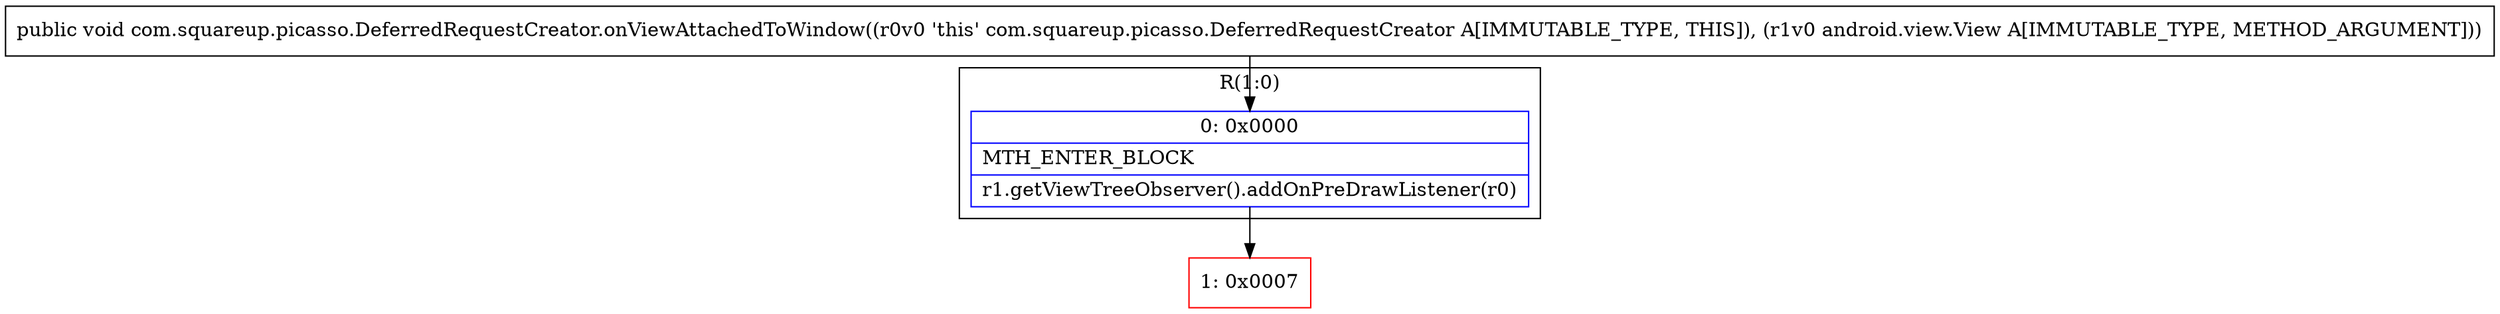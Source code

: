 digraph "CFG forcom.squareup.picasso.DeferredRequestCreator.onViewAttachedToWindow(Landroid\/view\/View;)V" {
subgraph cluster_Region_1458467311 {
label = "R(1:0)";
node [shape=record,color=blue];
Node_0 [shape=record,label="{0\:\ 0x0000|MTH_ENTER_BLOCK\l|r1.getViewTreeObserver().addOnPreDrawListener(r0)\l}"];
}
Node_1 [shape=record,color=red,label="{1\:\ 0x0007}"];
MethodNode[shape=record,label="{public void com.squareup.picasso.DeferredRequestCreator.onViewAttachedToWindow((r0v0 'this' com.squareup.picasso.DeferredRequestCreator A[IMMUTABLE_TYPE, THIS]), (r1v0 android.view.View A[IMMUTABLE_TYPE, METHOD_ARGUMENT])) }"];
MethodNode -> Node_0;
Node_0 -> Node_1;
}

